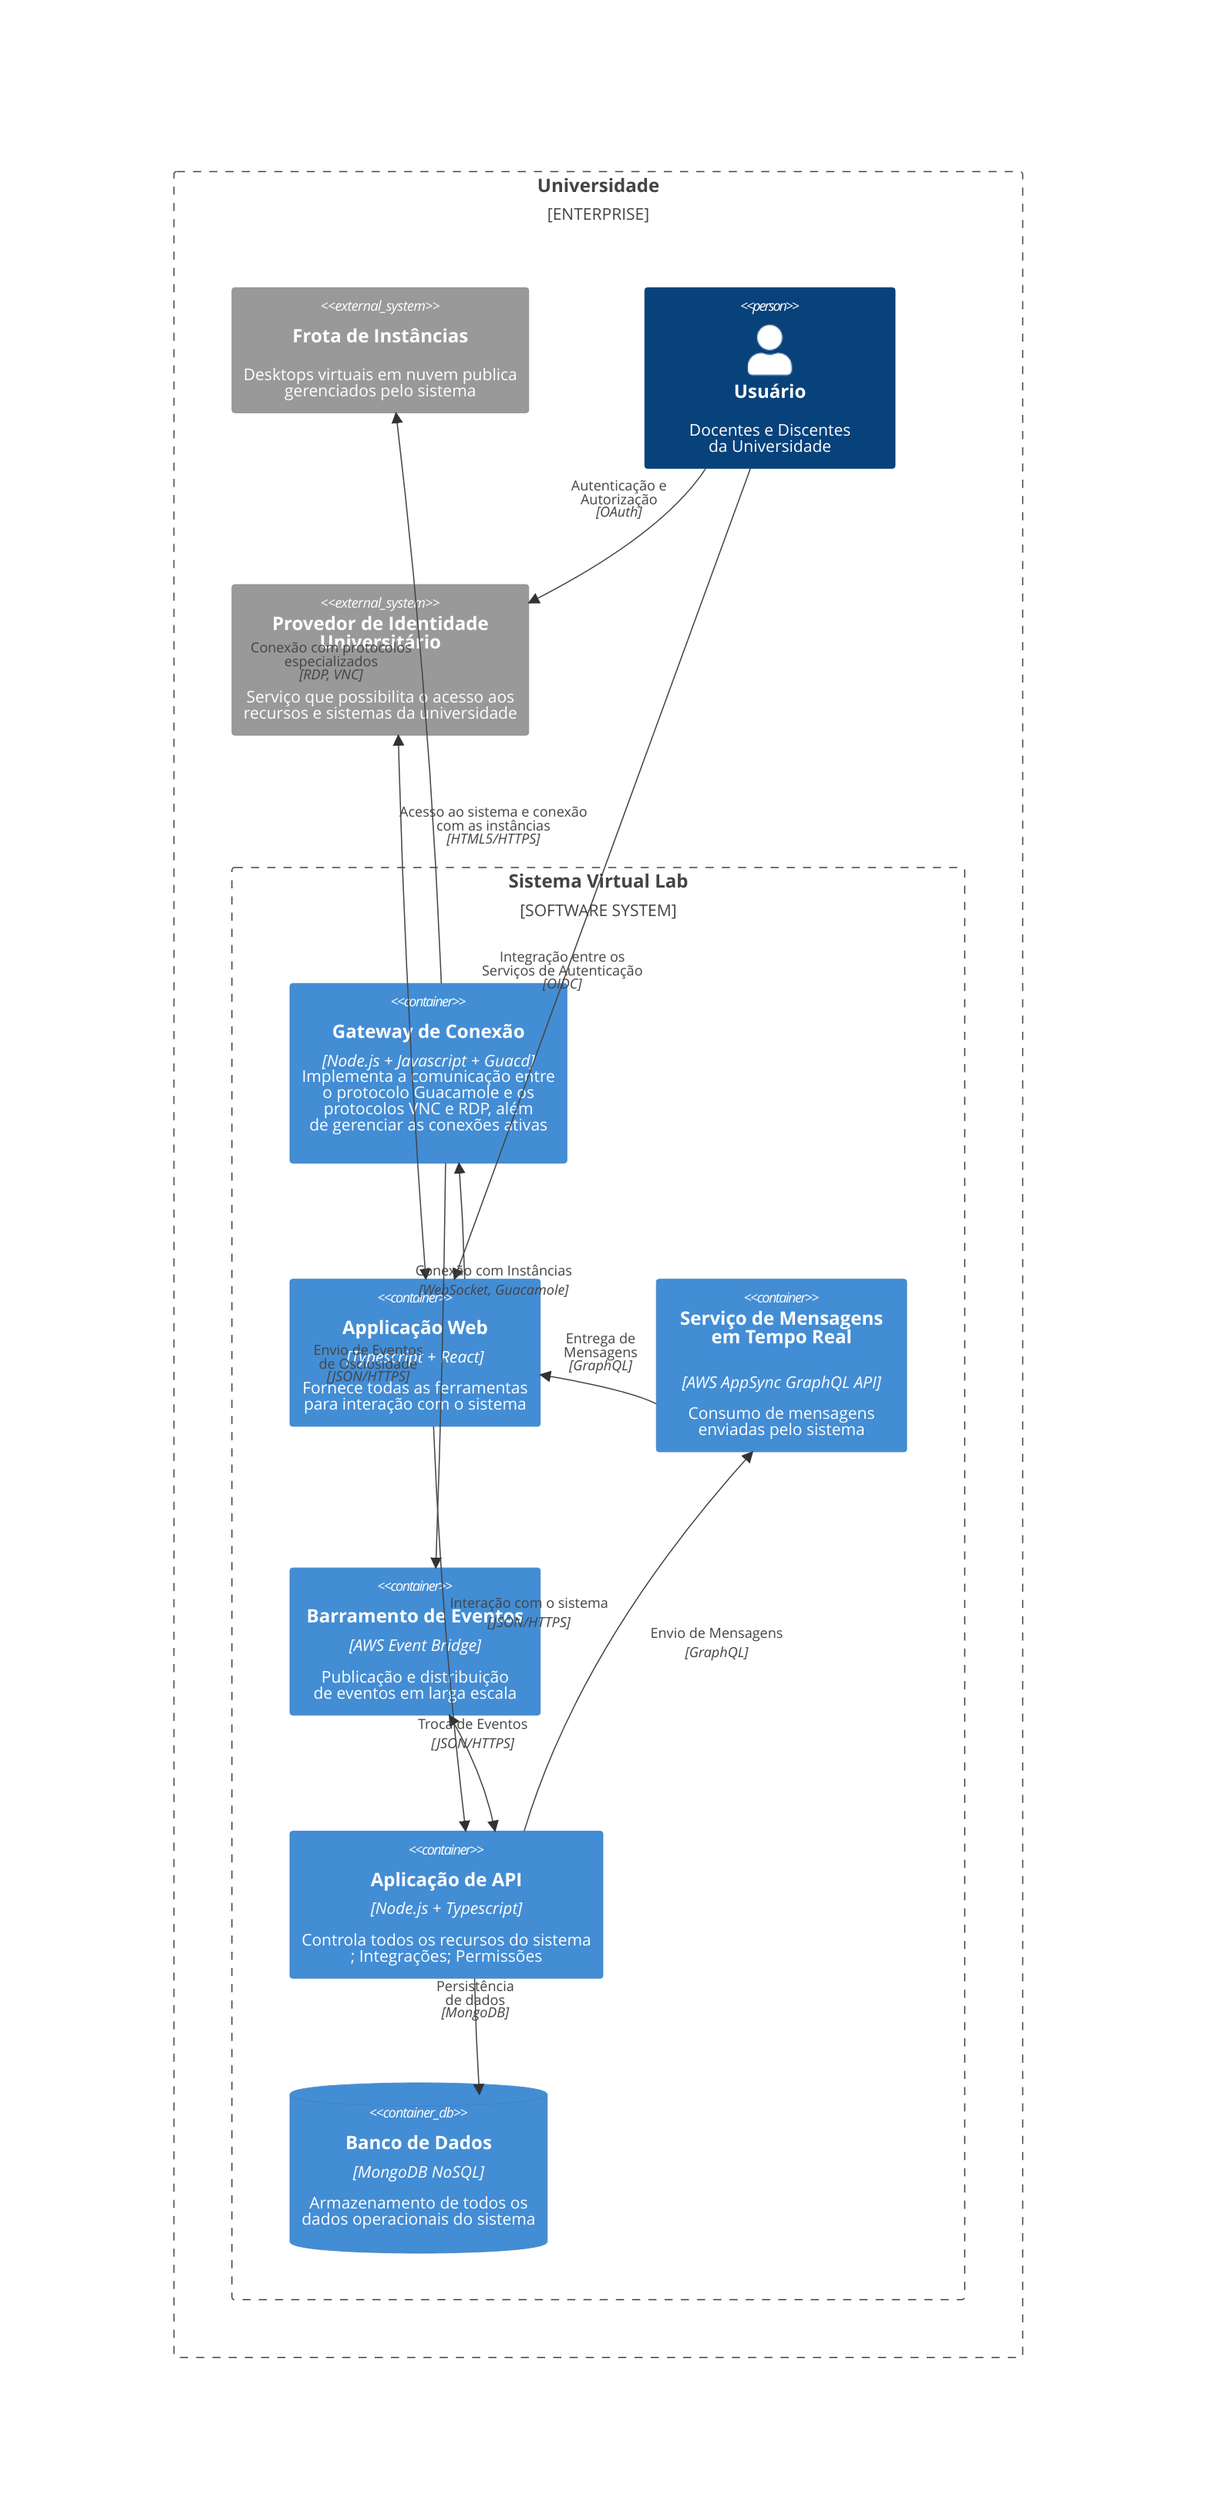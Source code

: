 C4Container
    Enterprise_Boundary(eb-university, "Universidade") {
        System_Ext(instance-fleet, "Frota de Instâncias", "Desktops virtuais em nuvem publica<br/> gerenciados pelo sistema")
        Person(user, "Usuário", "Docentes e Discentes <br/> da Universidade")
        System_Ext(external-auth-provider, "Provedor de Identidade<br/>Universitário", "Serviço que possibilita o acesso aos <br/>recursos e sistemas da universidade")

        Boundary(system, "Sistema Virtual Lab", "SOFTWARE SYSTEM") {
            Container(connection-gateway, "Gateway de Conexão", "Node.js + Javascript + Guacd", "Implementa a comunicação entre <br/> o protocolo Guacamole e os <br/> protocolos VNC e RDP, além<br/> de gerenciar as conexões ativas")
            Container(web, "Applicação Web", "Typescript + React", "Fornece todas as ferramentas<br/> para interação com o sistema")
            Container(pub-sub, "Serviço de Mensagens <br/> em Tempo Real", "AWS AppSync GraphQL API", "Consumo de mensagens <br/>enviadas pelo sistema")
            Container(event-bridge, "Barramento de Eventos", "AWS Event Bridge", "Publicação e distribuição <br/> de eventos em larga escala")
            Container(api, "Aplicação de API", "Node.js + Typescript", "Controla todos os recursos do sistema<br/>; Integrações; Permissões")
            ContainerDb(database, "Banco de Dados", "MongoDB NoSQL", "Armazenamento de todos os <br/> dados operacionais do sistema")
        }
    }
    

    Rel(user, web, "Acesso ao sistema e conexão<br/> com as instâncias", "HTML5/HTTPS")
    Rel(user, external-auth-provider, "Autenticação e <br/>Autorização", "OAuth")

    BiRel(external-auth-provider, web, "Integração entre os <br/> Serviços de Autenticação", "OIDC")

    Rel(connection-gateway, instance-fleet, "Conexão com protocolos <br/> especializados", "RDP, VNC")
    Rel(connection-gateway, event-bridge, "Envio de Eventos <br/> de Osciosidade", "JSON/HTTPS")

    Rel(web, api, "Interação com o sistema", "JSON/HTTPS")
    Rel(web, connection-gateway, "Conexão com Instâncias", "WebSocket, Guacamole")

    Rel(pub-sub, web, "Entrega de<br/> Mensagens", "GraphQL")

    Rel(api, database, "Persistência <br/> de dados", "MongoDB")
    Rel(api, pub-sub, "Envio de Mensagens", "GraphQL")
    BiRel(api, event-bridge, "Troca de Eventos", "JSON/HTTPS")

    UpdateLayoutConfig($c4ShapeInRow="3")
    
    UpdateRelStyle(user, web, $offsetX="-175", $offsetY="-50")
    UpdateRelStyle(user, external-auth-provider, $offsetX="-40", $offsetY="-40")

    UpdateRelStyle(external-auth-provider, web, $offsetX="60", $offsetY="-40")

    UpdateRelStyle(connection-gateway, instance-fleet, $offsetX="-145", $offsetY="-40")
    UpdateRelStyle(connection-gateway, event-bridge, $offsetX="-110", $offsetY="-10")

    UpdateRelStyle(web, api, $offsetX="0", $offsetY="-25")
    UpdateRelStyle(web, connection-gateway, $offsetX="-40", $offsetY="40")

    UpdateRelStyle(pub-sub, web, $offsetX="-30", $offsetY="-40")
    
    UpdateRelStyle(api, database, $offsetX="-35", $offsetY="-40")
    UpdateRelStyle(api, pub-sub, $offsetX="10", $offsetY="-10")
    UpdateRelStyle(api, event-bridge, $offsetX="-47", $offsetY="-45")